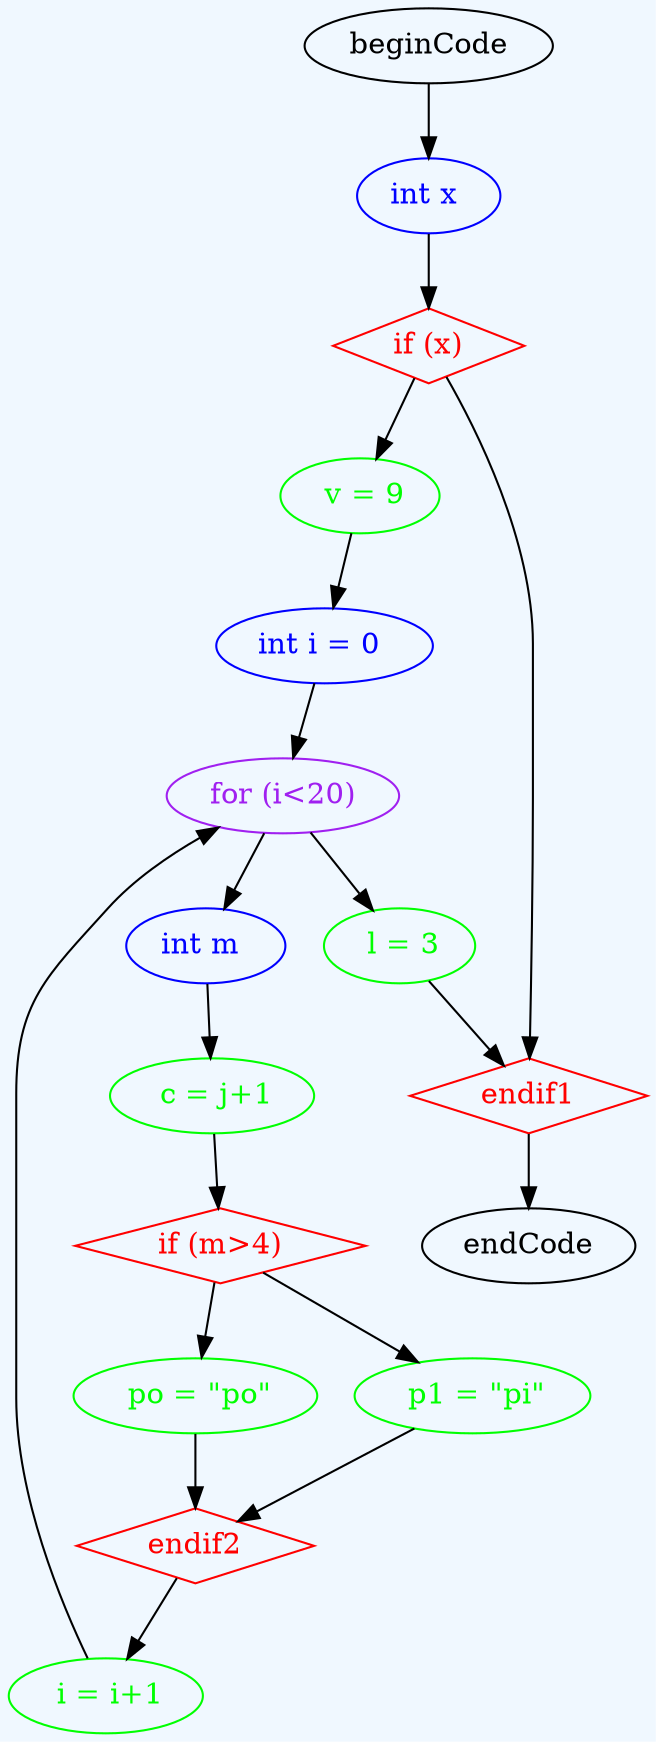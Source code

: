 digraph grammar {
	graph [bgcolor=aliceblue rankdir=TB]
	"int x " [color=blue fontcolor=blue]
	beginCode -> "int x "
	"if (x)" [color=red fontcolor=red shape=diamond]
	"int x " -> "if (x)"
	" v = 9" [color=green fontcolor=green]
	"if (x)" -> " v = 9"
	"int i = 0 " [color=blue fontcolor=blue]
	" v = 9" -> "int i = 0 "
	"for (i<20)" [color=purple fontcolor=purple]
	"int i = 0 " -> "for (i<20)"
	" i = i+1" [color=green fontcolor=green]
	" i = i+1" -> "for (i<20)"
	"int m " [color=blue fontcolor=blue]
	"for (i<20)" -> "int m "
	" c = j+1" [color=green fontcolor=green]
	"int m " -> " c = j+1"
	"if (m>4)" [color=red fontcolor=red shape=diamond]
	" c = j+1" -> "if (m>4)"
	" po = \"po\"" [color=green fontcolor=green]
	"if (m>4)" -> " po = \"po\""
	endif2 [color=red fontcolor=red shape=diamond]
	" po = \"po\"" -> endif2
	" p1 = \"pi\"" [color=green fontcolor=green]
	"if (m>4)" -> " p1 = \"pi\""
	endif2 [color=red fontcolor=red shape=diamond]
	" p1 = \"pi\"" -> endif2
	endif2 -> " i = i+1"
	" l = 3" [color=green fontcolor=green]
	"for (i<20)" -> " l = 3"
	endif1 [color=red fontcolor=red shape=diamond]
	" l = 3" -> endif1
	"if (x)" -> endif1
	endif1 -> endCode
}

